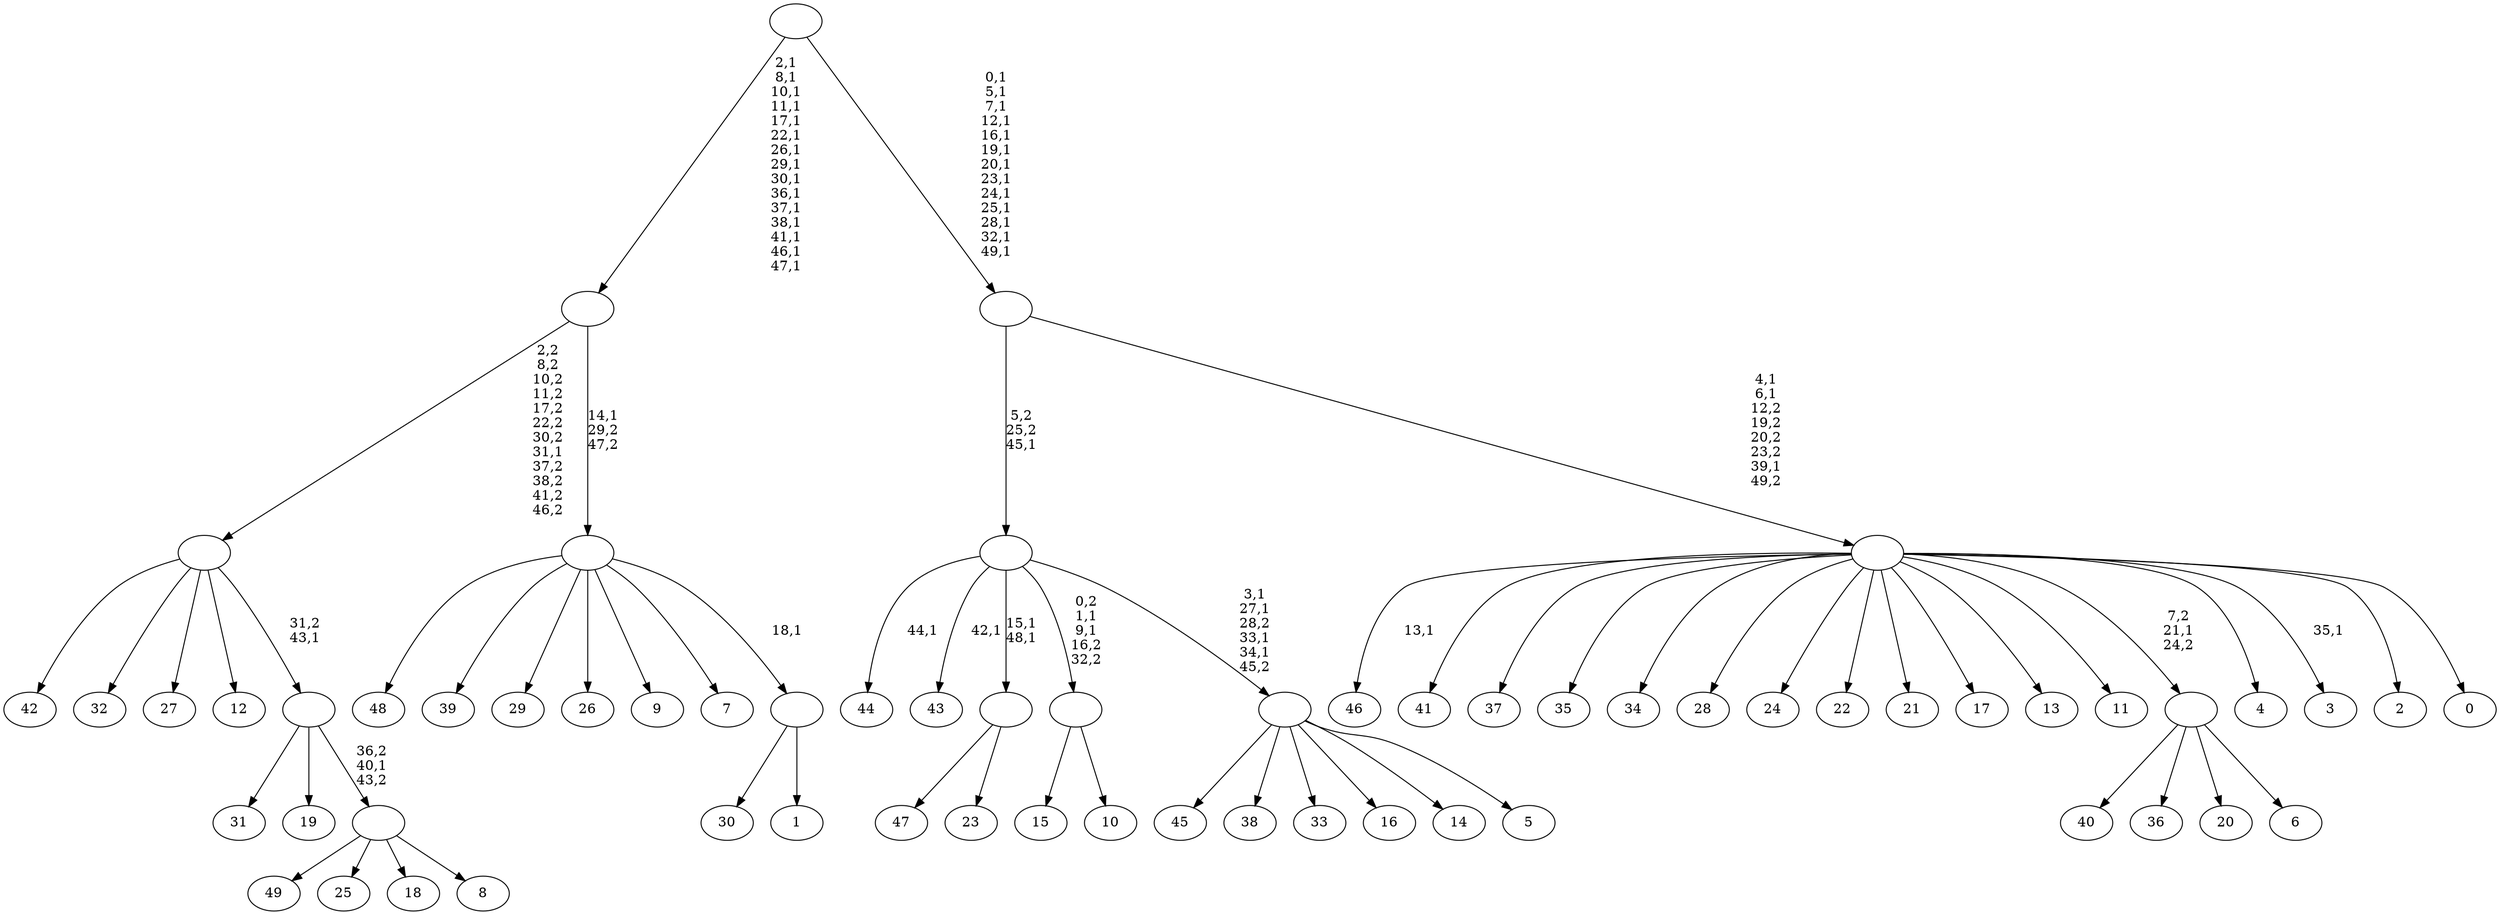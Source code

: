 digraph T {
	100 [label="49"]
	99 [label="48"]
	98 [label="47"]
	97 [label="46"]
	95 [label="45"]
	94 [label="44"]
	92 [label="43"]
	90 [label="42"]
	89 [label="41"]
	88 [label="40"]
	87 [label="39"]
	86 [label="38"]
	85 [label="37"]
	84 [label="36"]
	83 [label="35"]
	82 [label="34"]
	81 [label="33"]
	80 [label="32"]
	79 [label="31"]
	78 [label="30"]
	77 [label="29"]
	76 [label="28"]
	75 [label="27"]
	74 [label="26"]
	73 [label="25"]
	72 [label="24"]
	71 [label="23"]
	70 [label=""]
	68 [label="22"]
	67 [label="21"]
	66 [label="20"]
	65 [label="19"]
	64 [label="18"]
	63 [label="17"]
	62 [label="16"]
	61 [label="15"]
	60 [label="14"]
	59 [label="13"]
	58 [label="12"]
	57 [label="11"]
	56 [label="10"]
	55 [label=""]
	53 [label="9"]
	52 [label="8"]
	51 [label=""]
	50 [label=""]
	49 [label=""]
	48 [label="7"]
	47 [label="6"]
	46 [label=""]
	45 [label="5"]
	44 [label=""]
	40 [label=""]
	39 [label="4"]
	38 [label="3"]
	36 [label="2"]
	35 [label="1"]
	34 [label=""]
	33 [label=""]
	32 [label=""]
	17 [label="0"]
	16 [label=""]
	13 [label=""]
	0 [label=""]
	70 -> 98 [label=""]
	70 -> 71 [label=""]
	55 -> 61 [label=""]
	55 -> 56 [label=""]
	51 -> 100 [label=""]
	51 -> 73 [label=""]
	51 -> 64 [label=""]
	51 -> 52 [label=""]
	50 -> 79 [label=""]
	50 -> 65 [label=""]
	50 -> 51 [label="36,2\n40,1\n43,2"]
	49 -> 90 [label=""]
	49 -> 80 [label=""]
	49 -> 75 [label=""]
	49 -> 58 [label=""]
	49 -> 50 [label="31,2\n43,1"]
	46 -> 88 [label=""]
	46 -> 84 [label=""]
	46 -> 66 [label=""]
	46 -> 47 [label=""]
	44 -> 95 [label=""]
	44 -> 86 [label=""]
	44 -> 81 [label=""]
	44 -> 62 [label=""]
	44 -> 60 [label=""]
	44 -> 45 [label=""]
	40 -> 44 [label="3,1\n27,1\n28,2\n33,1\n34,1\n45,2"]
	40 -> 55 [label="0,2\n1,1\n9,1\n16,2\n32,2"]
	40 -> 70 [label="15,1\n48,1"]
	40 -> 92 [label="42,1"]
	40 -> 94 [label="44,1"]
	34 -> 78 [label=""]
	34 -> 35 [label=""]
	33 -> 99 [label=""]
	33 -> 87 [label=""]
	33 -> 77 [label=""]
	33 -> 74 [label=""]
	33 -> 53 [label=""]
	33 -> 48 [label=""]
	33 -> 34 [label="18,1"]
	32 -> 49 [label="2,2\n8,2\n10,2\n11,2\n17,2\n22,2\n30,2\n31,1\n37,2\n38,2\n41,2\n46,2"]
	32 -> 33 [label="14,1\n29,2\n47,2"]
	16 -> 38 [label="35,1"]
	16 -> 97 [label="13,1"]
	16 -> 89 [label=""]
	16 -> 85 [label=""]
	16 -> 83 [label=""]
	16 -> 82 [label=""]
	16 -> 76 [label=""]
	16 -> 72 [label=""]
	16 -> 68 [label=""]
	16 -> 67 [label=""]
	16 -> 63 [label=""]
	16 -> 59 [label=""]
	16 -> 57 [label=""]
	16 -> 46 [label="7,2\n21,1\n24,2"]
	16 -> 39 [label=""]
	16 -> 36 [label=""]
	16 -> 17 [label=""]
	13 -> 16 [label="4,1\n6,1\n12,2\n19,2\n20,2\n23,2\n39,1\n49,2"]
	13 -> 40 [label="5,2\n25,2\n45,1"]
	0 -> 13 [label="0,1\n5,1\n7,1\n12,1\n16,1\n19,1\n20,1\n23,1\n24,1\n25,1\n28,1\n32,1\n49,1"]
	0 -> 32 [label="2,1\n8,1\n10,1\n11,1\n17,1\n22,1\n26,1\n29,1\n30,1\n36,1\n37,1\n38,1\n41,1\n46,1\n47,1"]
}

